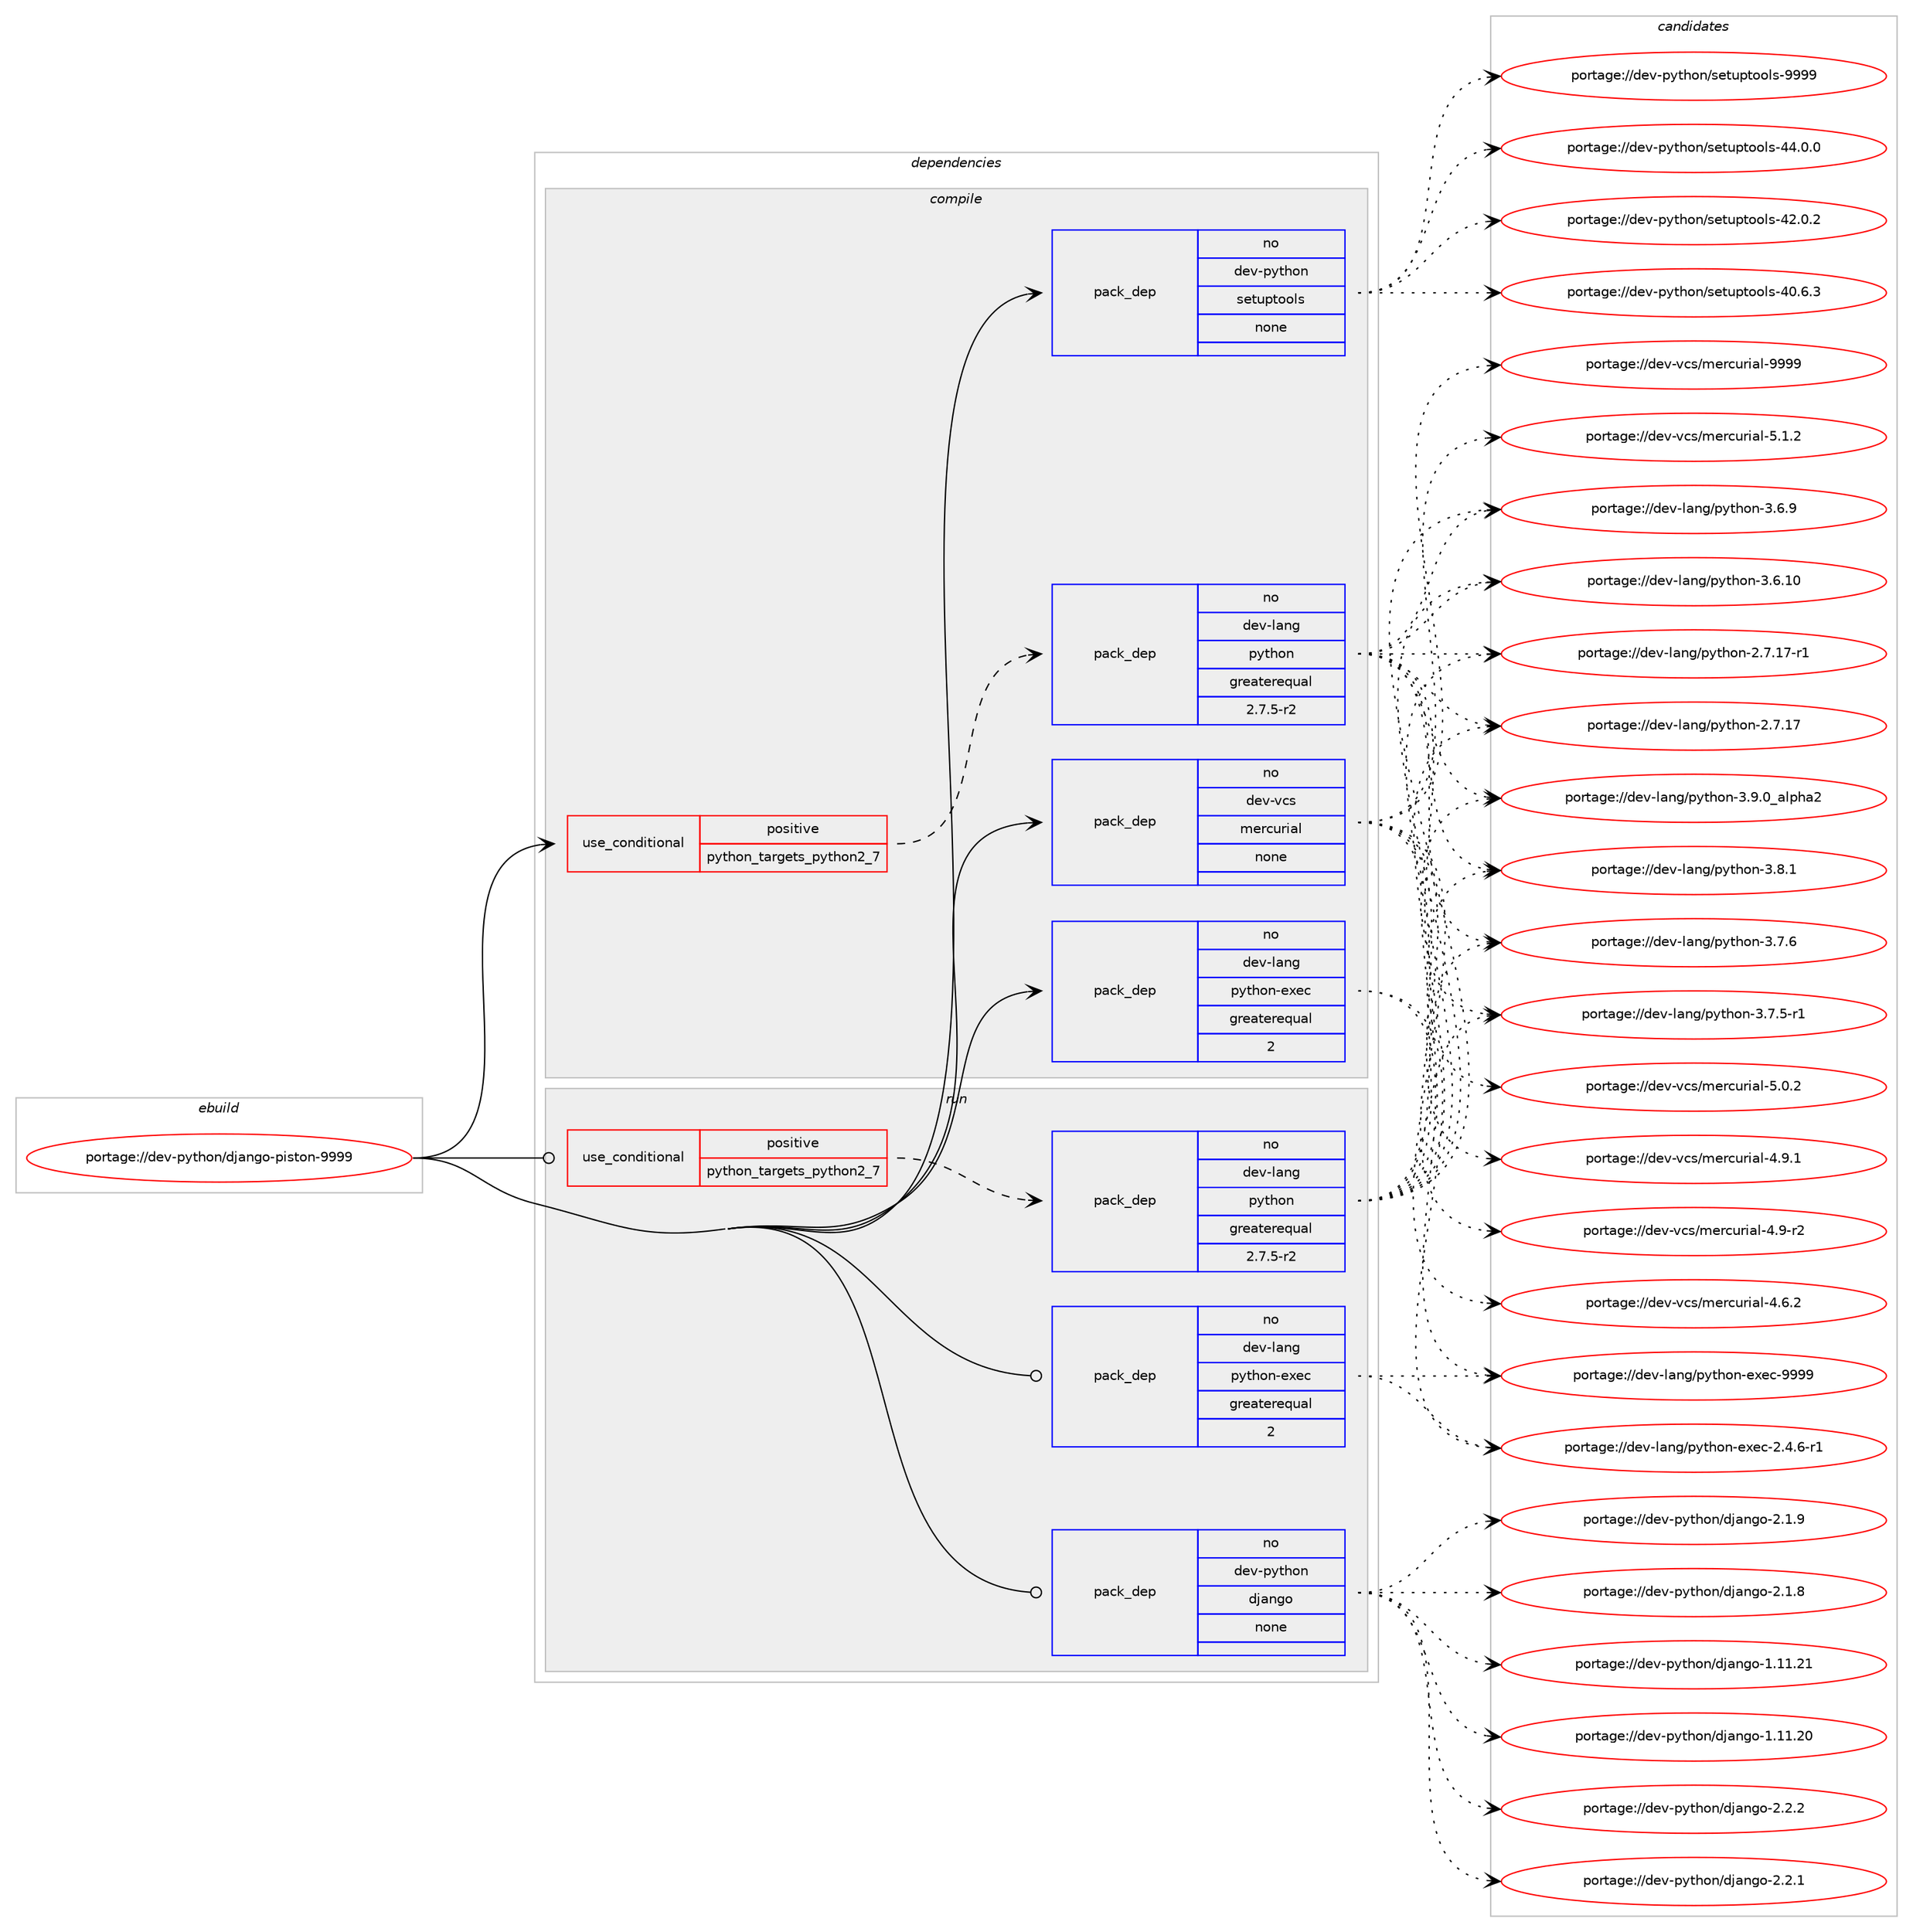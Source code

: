 digraph prolog {

# *************
# Graph options
# *************

newrank=true;
concentrate=true;
compound=true;
graph [rankdir=LR,fontname=Helvetica,fontsize=10,ranksep=1.5];#, ranksep=2.5, nodesep=0.2];
edge  [arrowhead=vee];
node  [fontname=Helvetica,fontsize=10];

# **********
# The ebuild
# **********

subgraph cluster_leftcol {
color=gray;
rank=same;
label=<<i>ebuild</i>>;
id [label="portage://dev-python/django-piston-9999", color=red, width=4, href="../dev-python/django-piston-9999.svg"];
}

# ****************
# The dependencies
# ****************

subgraph cluster_midcol {
color=gray;
label=<<i>dependencies</i>>;
subgraph cluster_compile {
fillcolor="#eeeeee";
style=filled;
label=<<i>compile</i>>;
subgraph cond116775 {
dependency463951 [label=<<TABLE BORDER="0" CELLBORDER="1" CELLSPACING="0" CELLPADDING="4"><TR><TD ROWSPAN="3" CELLPADDING="10">use_conditional</TD></TR><TR><TD>positive</TD></TR><TR><TD>python_targets_python2_7</TD></TR></TABLE>>, shape=none, color=red];
subgraph pack342183 {
dependency463952 [label=<<TABLE BORDER="0" CELLBORDER="1" CELLSPACING="0" CELLPADDING="4" WIDTH="220"><TR><TD ROWSPAN="6" CELLPADDING="30">pack_dep</TD></TR><TR><TD WIDTH="110">no</TD></TR><TR><TD>dev-lang</TD></TR><TR><TD>python</TD></TR><TR><TD>greaterequal</TD></TR><TR><TD>2.7.5-r2</TD></TR></TABLE>>, shape=none, color=blue];
}
dependency463951:e -> dependency463952:w [weight=20,style="dashed",arrowhead="vee"];
}
id:e -> dependency463951:w [weight=20,style="solid",arrowhead="vee"];
subgraph pack342184 {
dependency463953 [label=<<TABLE BORDER="0" CELLBORDER="1" CELLSPACING="0" CELLPADDING="4" WIDTH="220"><TR><TD ROWSPAN="6" CELLPADDING="30">pack_dep</TD></TR><TR><TD WIDTH="110">no</TD></TR><TR><TD>dev-lang</TD></TR><TR><TD>python-exec</TD></TR><TR><TD>greaterequal</TD></TR><TR><TD>2</TD></TR></TABLE>>, shape=none, color=blue];
}
id:e -> dependency463953:w [weight=20,style="solid",arrowhead="vee"];
subgraph pack342185 {
dependency463954 [label=<<TABLE BORDER="0" CELLBORDER="1" CELLSPACING="0" CELLPADDING="4" WIDTH="220"><TR><TD ROWSPAN="6" CELLPADDING="30">pack_dep</TD></TR><TR><TD WIDTH="110">no</TD></TR><TR><TD>dev-python</TD></TR><TR><TD>setuptools</TD></TR><TR><TD>none</TD></TR><TR><TD></TD></TR></TABLE>>, shape=none, color=blue];
}
id:e -> dependency463954:w [weight=20,style="solid",arrowhead="vee"];
subgraph pack342186 {
dependency463955 [label=<<TABLE BORDER="0" CELLBORDER="1" CELLSPACING="0" CELLPADDING="4" WIDTH="220"><TR><TD ROWSPAN="6" CELLPADDING="30">pack_dep</TD></TR><TR><TD WIDTH="110">no</TD></TR><TR><TD>dev-vcs</TD></TR><TR><TD>mercurial</TD></TR><TR><TD>none</TD></TR><TR><TD></TD></TR></TABLE>>, shape=none, color=blue];
}
id:e -> dependency463955:w [weight=20,style="solid",arrowhead="vee"];
}
subgraph cluster_compileandrun {
fillcolor="#eeeeee";
style=filled;
label=<<i>compile and run</i>>;
}
subgraph cluster_run {
fillcolor="#eeeeee";
style=filled;
label=<<i>run</i>>;
subgraph cond116776 {
dependency463956 [label=<<TABLE BORDER="0" CELLBORDER="1" CELLSPACING="0" CELLPADDING="4"><TR><TD ROWSPAN="3" CELLPADDING="10">use_conditional</TD></TR><TR><TD>positive</TD></TR><TR><TD>python_targets_python2_7</TD></TR></TABLE>>, shape=none, color=red];
subgraph pack342187 {
dependency463957 [label=<<TABLE BORDER="0" CELLBORDER="1" CELLSPACING="0" CELLPADDING="4" WIDTH="220"><TR><TD ROWSPAN="6" CELLPADDING="30">pack_dep</TD></TR><TR><TD WIDTH="110">no</TD></TR><TR><TD>dev-lang</TD></TR><TR><TD>python</TD></TR><TR><TD>greaterequal</TD></TR><TR><TD>2.7.5-r2</TD></TR></TABLE>>, shape=none, color=blue];
}
dependency463956:e -> dependency463957:w [weight=20,style="dashed",arrowhead="vee"];
}
id:e -> dependency463956:w [weight=20,style="solid",arrowhead="odot"];
subgraph pack342188 {
dependency463958 [label=<<TABLE BORDER="0" CELLBORDER="1" CELLSPACING="0" CELLPADDING="4" WIDTH="220"><TR><TD ROWSPAN="6" CELLPADDING="30">pack_dep</TD></TR><TR><TD WIDTH="110">no</TD></TR><TR><TD>dev-lang</TD></TR><TR><TD>python-exec</TD></TR><TR><TD>greaterequal</TD></TR><TR><TD>2</TD></TR></TABLE>>, shape=none, color=blue];
}
id:e -> dependency463958:w [weight=20,style="solid",arrowhead="odot"];
subgraph pack342189 {
dependency463959 [label=<<TABLE BORDER="0" CELLBORDER="1" CELLSPACING="0" CELLPADDING="4" WIDTH="220"><TR><TD ROWSPAN="6" CELLPADDING="30">pack_dep</TD></TR><TR><TD WIDTH="110">no</TD></TR><TR><TD>dev-python</TD></TR><TR><TD>django</TD></TR><TR><TD>none</TD></TR><TR><TD></TD></TR></TABLE>>, shape=none, color=blue];
}
id:e -> dependency463959:w [weight=20,style="solid",arrowhead="odot"];
}
}

# **************
# The candidates
# **************

subgraph cluster_choices {
rank=same;
color=gray;
label=<<i>candidates</i>>;

subgraph choice342183 {
color=black;
nodesep=1;
choice10010111845108971101034711212111610411111045514657464895971081121049750 [label="portage://dev-lang/python-3.9.0_alpha2", color=red, width=4,href="../dev-lang/python-3.9.0_alpha2.svg"];
choice100101118451089711010347112121116104111110455146564649 [label="portage://dev-lang/python-3.8.1", color=red, width=4,href="../dev-lang/python-3.8.1.svg"];
choice100101118451089711010347112121116104111110455146554654 [label="portage://dev-lang/python-3.7.6", color=red, width=4,href="../dev-lang/python-3.7.6.svg"];
choice1001011184510897110103471121211161041111104551465546534511449 [label="portage://dev-lang/python-3.7.5-r1", color=red, width=4,href="../dev-lang/python-3.7.5-r1.svg"];
choice100101118451089711010347112121116104111110455146544657 [label="portage://dev-lang/python-3.6.9", color=red, width=4,href="../dev-lang/python-3.6.9.svg"];
choice10010111845108971101034711212111610411111045514654464948 [label="portage://dev-lang/python-3.6.10", color=red, width=4,href="../dev-lang/python-3.6.10.svg"];
choice100101118451089711010347112121116104111110455046554649554511449 [label="portage://dev-lang/python-2.7.17-r1", color=red, width=4,href="../dev-lang/python-2.7.17-r1.svg"];
choice10010111845108971101034711212111610411111045504655464955 [label="portage://dev-lang/python-2.7.17", color=red, width=4,href="../dev-lang/python-2.7.17.svg"];
dependency463952:e -> choice10010111845108971101034711212111610411111045514657464895971081121049750:w [style=dotted,weight="100"];
dependency463952:e -> choice100101118451089711010347112121116104111110455146564649:w [style=dotted,weight="100"];
dependency463952:e -> choice100101118451089711010347112121116104111110455146554654:w [style=dotted,weight="100"];
dependency463952:e -> choice1001011184510897110103471121211161041111104551465546534511449:w [style=dotted,weight="100"];
dependency463952:e -> choice100101118451089711010347112121116104111110455146544657:w [style=dotted,weight="100"];
dependency463952:e -> choice10010111845108971101034711212111610411111045514654464948:w [style=dotted,weight="100"];
dependency463952:e -> choice100101118451089711010347112121116104111110455046554649554511449:w [style=dotted,weight="100"];
dependency463952:e -> choice10010111845108971101034711212111610411111045504655464955:w [style=dotted,weight="100"];
}
subgraph choice342184 {
color=black;
nodesep=1;
choice10010111845108971101034711212111610411111045101120101994557575757 [label="portage://dev-lang/python-exec-9999", color=red, width=4,href="../dev-lang/python-exec-9999.svg"];
choice10010111845108971101034711212111610411111045101120101994550465246544511449 [label="portage://dev-lang/python-exec-2.4.6-r1", color=red, width=4,href="../dev-lang/python-exec-2.4.6-r1.svg"];
dependency463953:e -> choice10010111845108971101034711212111610411111045101120101994557575757:w [style=dotted,weight="100"];
dependency463953:e -> choice10010111845108971101034711212111610411111045101120101994550465246544511449:w [style=dotted,weight="100"];
}
subgraph choice342185 {
color=black;
nodesep=1;
choice10010111845112121116104111110471151011161171121161111111081154557575757 [label="portage://dev-python/setuptools-9999", color=red, width=4,href="../dev-python/setuptools-9999.svg"];
choice100101118451121211161041111104711510111611711211611111110811545525246484648 [label="portage://dev-python/setuptools-44.0.0", color=red, width=4,href="../dev-python/setuptools-44.0.0.svg"];
choice100101118451121211161041111104711510111611711211611111110811545525046484650 [label="portage://dev-python/setuptools-42.0.2", color=red, width=4,href="../dev-python/setuptools-42.0.2.svg"];
choice100101118451121211161041111104711510111611711211611111110811545524846544651 [label="portage://dev-python/setuptools-40.6.3", color=red, width=4,href="../dev-python/setuptools-40.6.3.svg"];
dependency463954:e -> choice10010111845112121116104111110471151011161171121161111111081154557575757:w [style=dotted,weight="100"];
dependency463954:e -> choice100101118451121211161041111104711510111611711211611111110811545525246484648:w [style=dotted,weight="100"];
dependency463954:e -> choice100101118451121211161041111104711510111611711211611111110811545525046484650:w [style=dotted,weight="100"];
dependency463954:e -> choice100101118451121211161041111104711510111611711211611111110811545524846544651:w [style=dotted,weight="100"];
}
subgraph choice342186 {
color=black;
nodesep=1;
choice10010111845118991154710910111499117114105971084557575757 [label="portage://dev-vcs/mercurial-9999", color=red, width=4,href="../dev-vcs/mercurial-9999.svg"];
choice1001011184511899115471091011149911711410597108455346494650 [label="portage://dev-vcs/mercurial-5.1.2", color=red, width=4,href="../dev-vcs/mercurial-5.1.2.svg"];
choice1001011184511899115471091011149911711410597108455346484650 [label="portage://dev-vcs/mercurial-5.0.2", color=red, width=4,href="../dev-vcs/mercurial-5.0.2.svg"];
choice1001011184511899115471091011149911711410597108455246574649 [label="portage://dev-vcs/mercurial-4.9.1", color=red, width=4,href="../dev-vcs/mercurial-4.9.1.svg"];
choice1001011184511899115471091011149911711410597108455246574511450 [label="portage://dev-vcs/mercurial-4.9-r2", color=red, width=4,href="../dev-vcs/mercurial-4.9-r2.svg"];
choice1001011184511899115471091011149911711410597108455246544650 [label="portage://dev-vcs/mercurial-4.6.2", color=red, width=4,href="../dev-vcs/mercurial-4.6.2.svg"];
dependency463955:e -> choice10010111845118991154710910111499117114105971084557575757:w [style=dotted,weight="100"];
dependency463955:e -> choice1001011184511899115471091011149911711410597108455346494650:w [style=dotted,weight="100"];
dependency463955:e -> choice1001011184511899115471091011149911711410597108455346484650:w [style=dotted,weight="100"];
dependency463955:e -> choice1001011184511899115471091011149911711410597108455246574649:w [style=dotted,weight="100"];
dependency463955:e -> choice1001011184511899115471091011149911711410597108455246574511450:w [style=dotted,weight="100"];
dependency463955:e -> choice1001011184511899115471091011149911711410597108455246544650:w [style=dotted,weight="100"];
}
subgraph choice342187 {
color=black;
nodesep=1;
choice10010111845108971101034711212111610411111045514657464895971081121049750 [label="portage://dev-lang/python-3.9.0_alpha2", color=red, width=4,href="../dev-lang/python-3.9.0_alpha2.svg"];
choice100101118451089711010347112121116104111110455146564649 [label="portage://dev-lang/python-3.8.1", color=red, width=4,href="../dev-lang/python-3.8.1.svg"];
choice100101118451089711010347112121116104111110455146554654 [label="portage://dev-lang/python-3.7.6", color=red, width=4,href="../dev-lang/python-3.7.6.svg"];
choice1001011184510897110103471121211161041111104551465546534511449 [label="portage://dev-lang/python-3.7.5-r1", color=red, width=4,href="../dev-lang/python-3.7.5-r1.svg"];
choice100101118451089711010347112121116104111110455146544657 [label="portage://dev-lang/python-3.6.9", color=red, width=4,href="../dev-lang/python-3.6.9.svg"];
choice10010111845108971101034711212111610411111045514654464948 [label="portage://dev-lang/python-3.6.10", color=red, width=4,href="../dev-lang/python-3.6.10.svg"];
choice100101118451089711010347112121116104111110455046554649554511449 [label="portage://dev-lang/python-2.7.17-r1", color=red, width=4,href="../dev-lang/python-2.7.17-r1.svg"];
choice10010111845108971101034711212111610411111045504655464955 [label="portage://dev-lang/python-2.7.17", color=red, width=4,href="../dev-lang/python-2.7.17.svg"];
dependency463957:e -> choice10010111845108971101034711212111610411111045514657464895971081121049750:w [style=dotted,weight="100"];
dependency463957:e -> choice100101118451089711010347112121116104111110455146564649:w [style=dotted,weight="100"];
dependency463957:e -> choice100101118451089711010347112121116104111110455146554654:w [style=dotted,weight="100"];
dependency463957:e -> choice1001011184510897110103471121211161041111104551465546534511449:w [style=dotted,weight="100"];
dependency463957:e -> choice100101118451089711010347112121116104111110455146544657:w [style=dotted,weight="100"];
dependency463957:e -> choice10010111845108971101034711212111610411111045514654464948:w [style=dotted,weight="100"];
dependency463957:e -> choice100101118451089711010347112121116104111110455046554649554511449:w [style=dotted,weight="100"];
dependency463957:e -> choice10010111845108971101034711212111610411111045504655464955:w [style=dotted,weight="100"];
}
subgraph choice342188 {
color=black;
nodesep=1;
choice10010111845108971101034711212111610411111045101120101994557575757 [label="portage://dev-lang/python-exec-9999", color=red, width=4,href="../dev-lang/python-exec-9999.svg"];
choice10010111845108971101034711212111610411111045101120101994550465246544511449 [label="portage://dev-lang/python-exec-2.4.6-r1", color=red, width=4,href="../dev-lang/python-exec-2.4.6-r1.svg"];
dependency463958:e -> choice10010111845108971101034711212111610411111045101120101994557575757:w [style=dotted,weight="100"];
dependency463958:e -> choice10010111845108971101034711212111610411111045101120101994550465246544511449:w [style=dotted,weight="100"];
}
subgraph choice342189 {
color=black;
nodesep=1;
choice100101118451121211161041111104710010697110103111455046504650 [label="portage://dev-python/django-2.2.2", color=red, width=4,href="../dev-python/django-2.2.2.svg"];
choice100101118451121211161041111104710010697110103111455046504649 [label="portage://dev-python/django-2.2.1", color=red, width=4,href="../dev-python/django-2.2.1.svg"];
choice100101118451121211161041111104710010697110103111455046494657 [label="portage://dev-python/django-2.1.9", color=red, width=4,href="../dev-python/django-2.1.9.svg"];
choice100101118451121211161041111104710010697110103111455046494656 [label="portage://dev-python/django-2.1.8", color=red, width=4,href="../dev-python/django-2.1.8.svg"];
choice1001011184511212111610411111047100106971101031114549464949465049 [label="portage://dev-python/django-1.11.21", color=red, width=4,href="../dev-python/django-1.11.21.svg"];
choice1001011184511212111610411111047100106971101031114549464949465048 [label="portage://dev-python/django-1.11.20", color=red, width=4,href="../dev-python/django-1.11.20.svg"];
dependency463959:e -> choice100101118451121211161041111104710010697110103111455046504650:w [style=dotted,weight="100"];
dependency463959:e -> choice100101118451121211161041111104710010697110103111455046504649:w [style=dotted,weight="100"];
dependency463959:e -> choice100101118451121211161041111104710010697110103111455046494657:w [style=dotted,weight="100"];
dependency463959:e -> choice100101118451121211161041111104710010697110103111455046494656:w [style=dotted,weight="100"];
dependency463959:e -> choice1001011184511212111610411111047100106971101031114549464949465049:w [style=dotted,weight="100"];
dependency463959:e -> choice1001011184511212111610411111047100106971101031114549464949465048:w [style=dotted,weight="100"];
}
}

}
